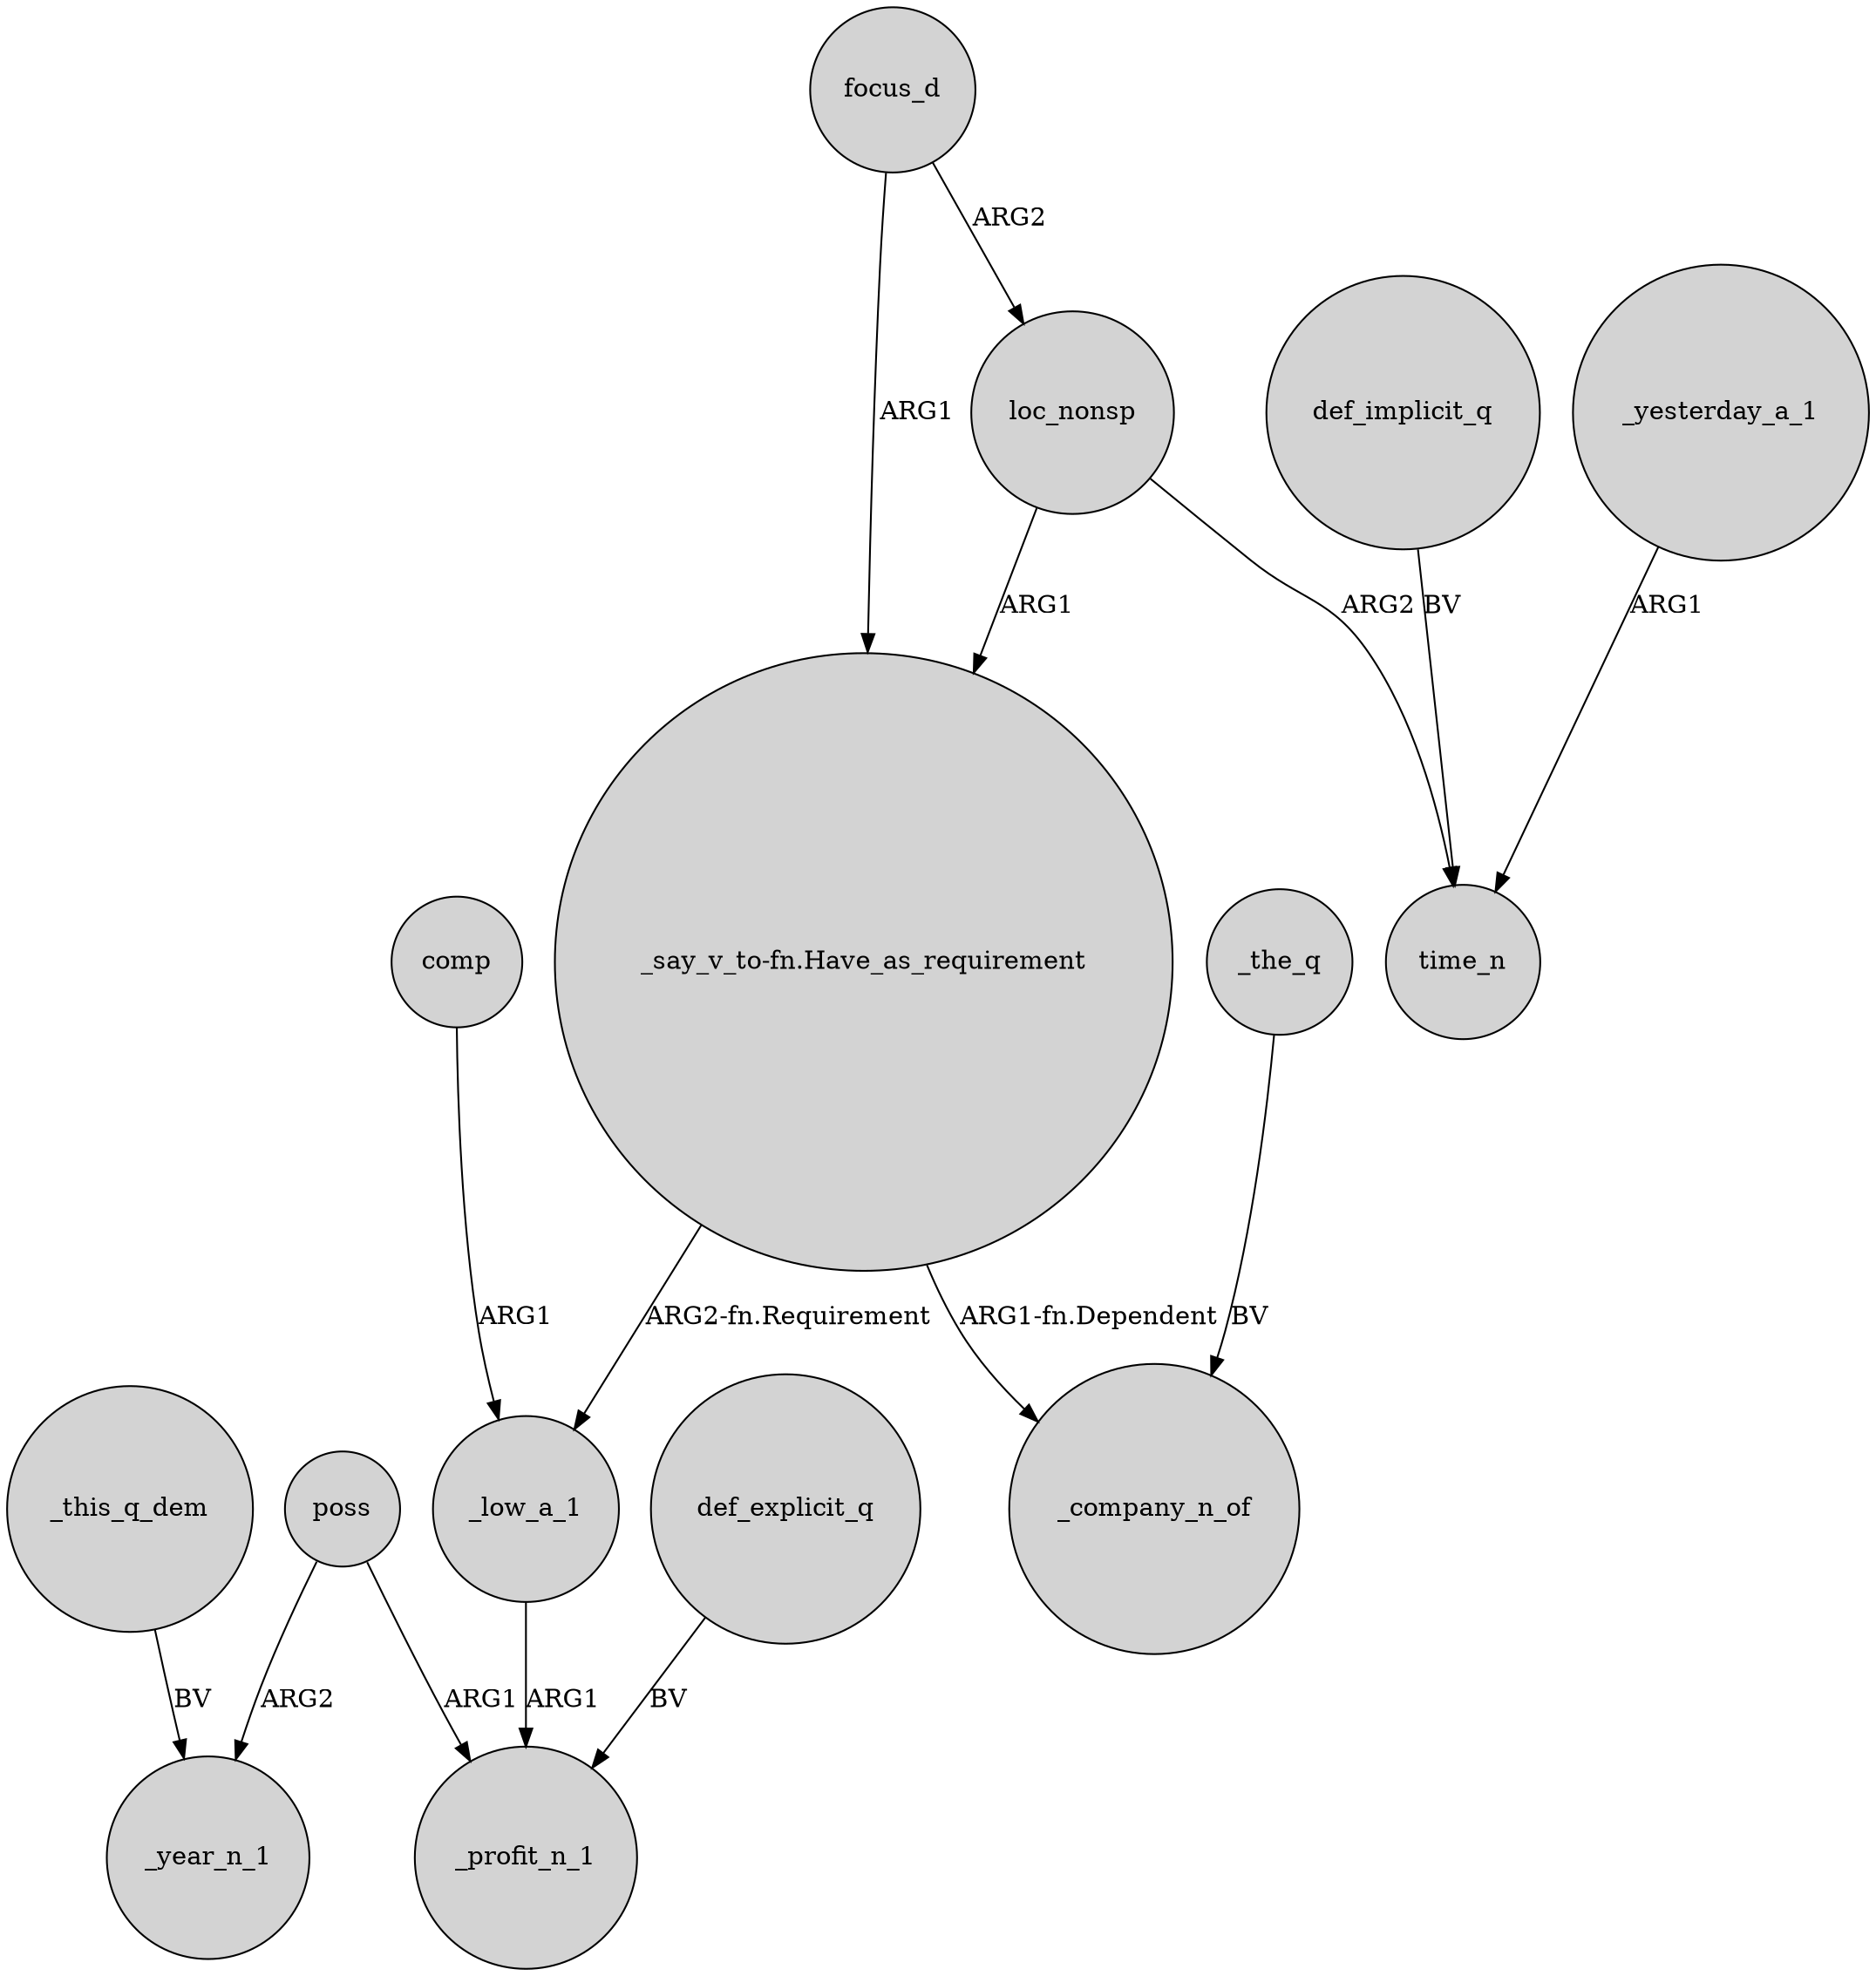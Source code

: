 digraph {
	node [shape=circle style=filled]
	loc_nonsp -> "_say_v_to-fn.Have_as_requirement" [label=ARG1]
	poss -> _year_n_1 [label=ARG2]
	poss -> _profit_n_1 [label=ARG1]
	_yesterday_a_1 -> time_n [label=ARG1]
	def_explicit_q -> _profit_n_1 [label=BV]
	loc_nonsp -> time_n [label=ARG2]
	focus_d -> loc_nonsp [label=ARG2]
	comp -> _low_a_1 [label=ARG1]
	_low_a_1 -> _profit_n_1 [label=ARG1]
	def_implicit_q -> time_n [label=BV]
	"_say_v_to-fn.Have_as_requirement" -> _low_a_1 [label="ARG2-fn.Requirement"]
	_this_q_dem -> _year_n_1 [label=BV]
	_the_q -> _company_n_of [label=BV]
	"_say_v_to-fn.Have_as_requirement" -> _company_n_of [label="ARG1-fn.Dependent"]
	focus_d -> "_say_v_to-fn.Have_as_requirement" [label=ARG1]
}
